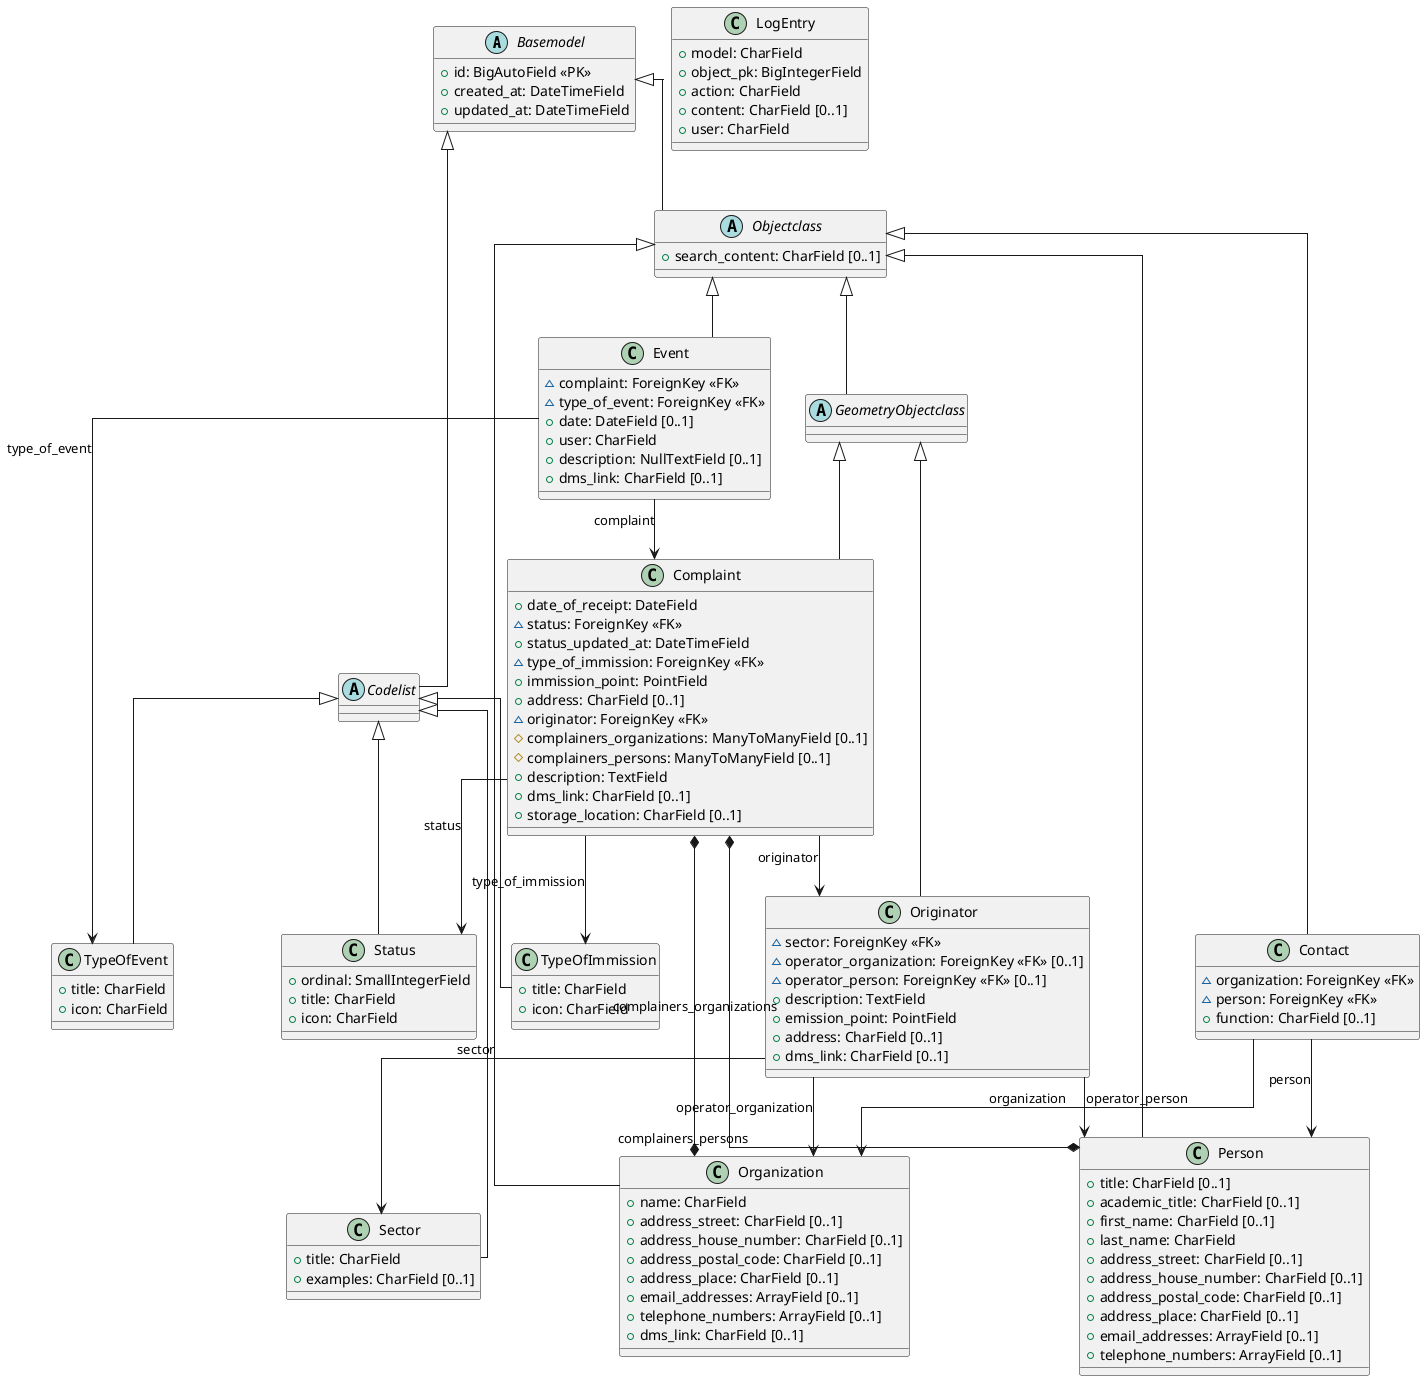@startuml

skinparam linetype ortho

abstract class Basemodel {
  + id: BigAutoField <<PK>>
  + created_at: DateTimeField
  + updated_at: DateTimeField
}

abstract class Codelist {
}

abstract class Objectclass {
  + search_content: CharField [0..1]
}

abstract class GeometryObjectclass {
}

class Sector {
  + title: CharField
  + examples: CharField [0..1]
}

class Status {
  + ordinal: SmallIntegerField
  + title: CharField
  + icon: CharField
}

class TypeOfEvent {
  + title: CharField
  + icon: CharField
}

class TypeOfImmission {
  + title: CharField
  + icon: CharField
}

class Organization {
  + name: CharField
  + address_street: CharField [0..1]
  + address_house_number: CharField [0..1]
  + address_postal_code: CharField [0..1]
  + address_place: CharField [0..1]
  + email_addresses: ArrayField [0..1]
  + telephone_numbers: ArrayField [0..1]
  + dms_link: CharField [0..1]
}

class Person {
  + title: CharField [0..1]
  + academic_title: CharField [0..1]
  + first_name: CharField [0..1]
  + last_name: CharField
  + address_street: CharField [0..1]
  + address_house_number: CharField [0..1]
  + address_postal_code: CharField [0..1]
  + address_place: CharField [0..1]
  + email_addresses: ArrayField [0..1]
  + telephone_numbers: ArrayField [0..1]
}

class Contact {
  ~ organization: ForeignKey <<FK>>
  ~ person: ForeignKey <<FK>>
  + function: CharField [0..1]
}

class Originator {
  ~ sector: ForeignKey <<FK>>
  ~ operator_organization: ForeignKey <<FK>> [0..1]
  ~ operator_person: ForeignKey <<FK>> [0..1]
  + description: TextField
  + emission_point: PointField
  + address: CharField [0..1]
  + dms_link: CharField [0..1]
}

class Complaint {
  + date_of_receipt: DateField
  ~ status: ForeignKey <<FK>>
  + status_updated_at: DateTimeField
  ~ type_of_immission: ForeignKey <<FK>>
  + immission_point: PointField
  + address: CharField [0..1]
  ~ originator: ForeignKey <<FK>>
  # complainers_organizations: ManyToManyField [0..1]
  # complainers_persons: ManyToManyField [0..1]
  + description: TextField
  + dms_link: CharField [0..1]
  + storage_location: CharField [0..1]
}

class Event {
  ~ complaint: ForeignKey <<FK>>
  ~ type_of_event: ForeignKey <<FK>>
  + date: DateField [0..1]
  + user: CharField
  + description: NullTextField [0..1]
  + dms_link: CharField [0..1]
}

class LogEntry {
  + model: CharField
  + object_pk: BigIntegerField
  + action: CharField
  + content: CharField [0..1]
  + user: CharField
}

Basemodel <|-- Codelist
Basemodel <|-- Objectclass
Objectclass <|-- GeometryObjectclass
Codelist <|-- Sector
Codelist <|-- Status
Codelist <|-- TypeOfEvent
Codelist <|-- TypeOfImmission
Objectclass <|-- Organization
Objectclass <|-- Person
Objectclass <|-- Contact
Contact --> Organization : organization
Contact --> Person : person
GeometryObjectclass <|-- Originator
Originator --> Sector : sector
Originator --> Organization : operator_organization
Originator --> Person : operator_person
GeometryObjectclass <|-- Complaint
Complaint --> Status : status
Complaint --> TypeOfImmission : type_of_immission
Complaint --> Originator : originator
Complaint *--* Organization : complainers_organizations
Complaint *--* Person : complainers_persons
Objectclass <|-- Event
Event --> Complaint : complaint
Event --> TypeOfEvent : type_of_event

@enduml
